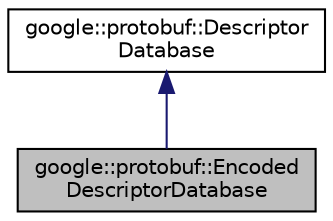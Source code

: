 digraph "google::protobuf::EncodedDescriptorDatabase"
{
 // LATEX_PDF_SIZE
  edge [fontname="Helvetica",fontsize="10",labelfontname="Helvetica",labelfontsize="10"];
  node [fontname="Helvetica",fontsize="10",shape=record];
  Node1 [label="google::protobuf::Encoded\lDescriptorDatabase",height=0.2,width=0.4,color="black", fillcolor="grey75", style="filled", fontcolor="black",tooltip=" "];
  Node2 -> Node1 [dir="back",color="midnightblue",fontsize="10",style="solid",fontname="Helvetica"];
  Node2 [label="google::protobuf::Descriptor\lDatabase",height=0.2,width=0.4,color="black", fillcolor="white", style="filled",URL="$classgoogle_1_1protobuf_1_1DescriptorDatabase.html",tooltip=" "];
}
